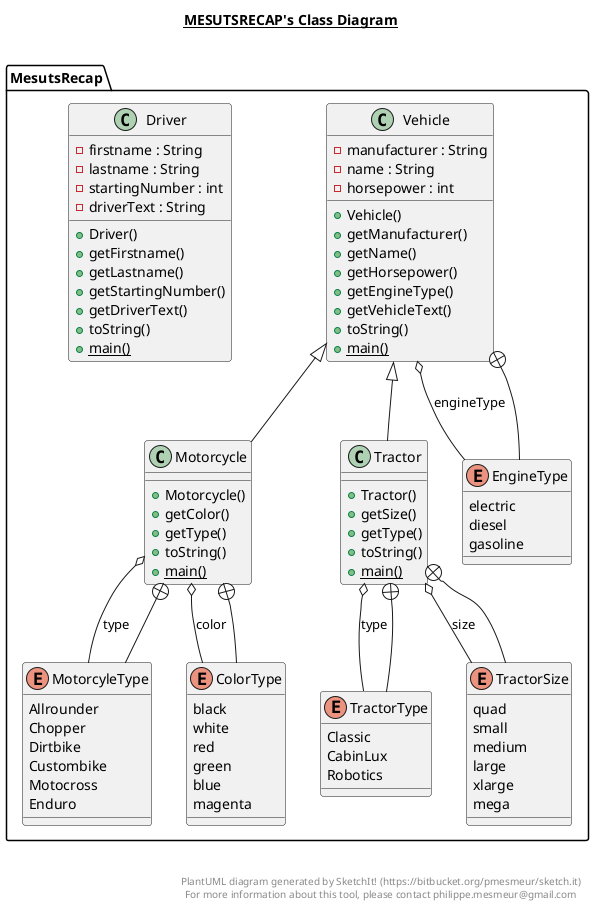 @startuml

title __MESUTSRECAP's Class Diagram__\n

  package MesutsRecap {
    class Driver {
        - firstname : String
        - lastname : String
        - startingNumber : int
        - driverText : String
        + Driver()
        + getFirstname()
        + getLastname()
        + getStartingNumber()
        + getDriverText()
        + toString()
        {static} + main()
    }
  }
  

  package MesutsRecap {
    class Motorcycle {
        + Motorcycle()
        + getColor()
        + getType()
        + toString()
        {static} + main()
    }
  }
  

  package MesutsRecap {
    enum MotorcyleType {
      Allrounder
      Chopper
      Dirtbike
      Custombike
      Motocross
      Enduro
    }
  }
  

  package MesutsRecap {
    enum ColorType {
      black
      white
      red
      green
      blue
      magenta
    }
  }
  

  package MesutsRecap {
    class Tractor {
        + Tractor()
        + getSize()
        + getType()
        + toString()
        {static} + main()
    }
  }
  

  package MesutsRecap {
    enum TractorType {
      Classic
      CabinLux
      Robotics
    }
  }
  

  package MesutsRecap {
    enum TractorSize {
      quad
      small
      medium
      large
      xlarge
      mega
    }
  }
  

  package MesutsRecap {
    class Vehicle {
        - manufacturer : String
        - name : String
        - horsepower : int
        + Vehicle()
        + getManufacturer()
        + getName()
        + getHorsepower()
        + getEngineType()
        + getVehicleText()
        + toString()
        {static} + main()
    }
  }
  

  package MesutsRecap {
    enum EngineType {
      electric
      diesel
      gasoline
    }
  }
  

  Motorcycle -up-|> Vehicle
  Motorcycle o-- ColorType : color
  Motorcycle o-- MotorcyleType : type
  Motorcycle +-down- MotorcyleType
  Motorcycle +-down- ColorType
  Tractor -up-|> Vehicle
  Tractor o-- TractorType : type
  Tractor o-- TractorSize : size
  Tractor +-down- TractorType
  Tractor +-down- TractorSize
  Vehicle o-- EngineType : engineType
  Vehicle +-down- EngineType


right footer


PlantUML diagram generated by SketchIt! (https://bitbucket.org/pmesmeur/sketch.it)
For more information about this tool, please contact philippe.mesmeur@gmail.com
endfooter

@enduml
